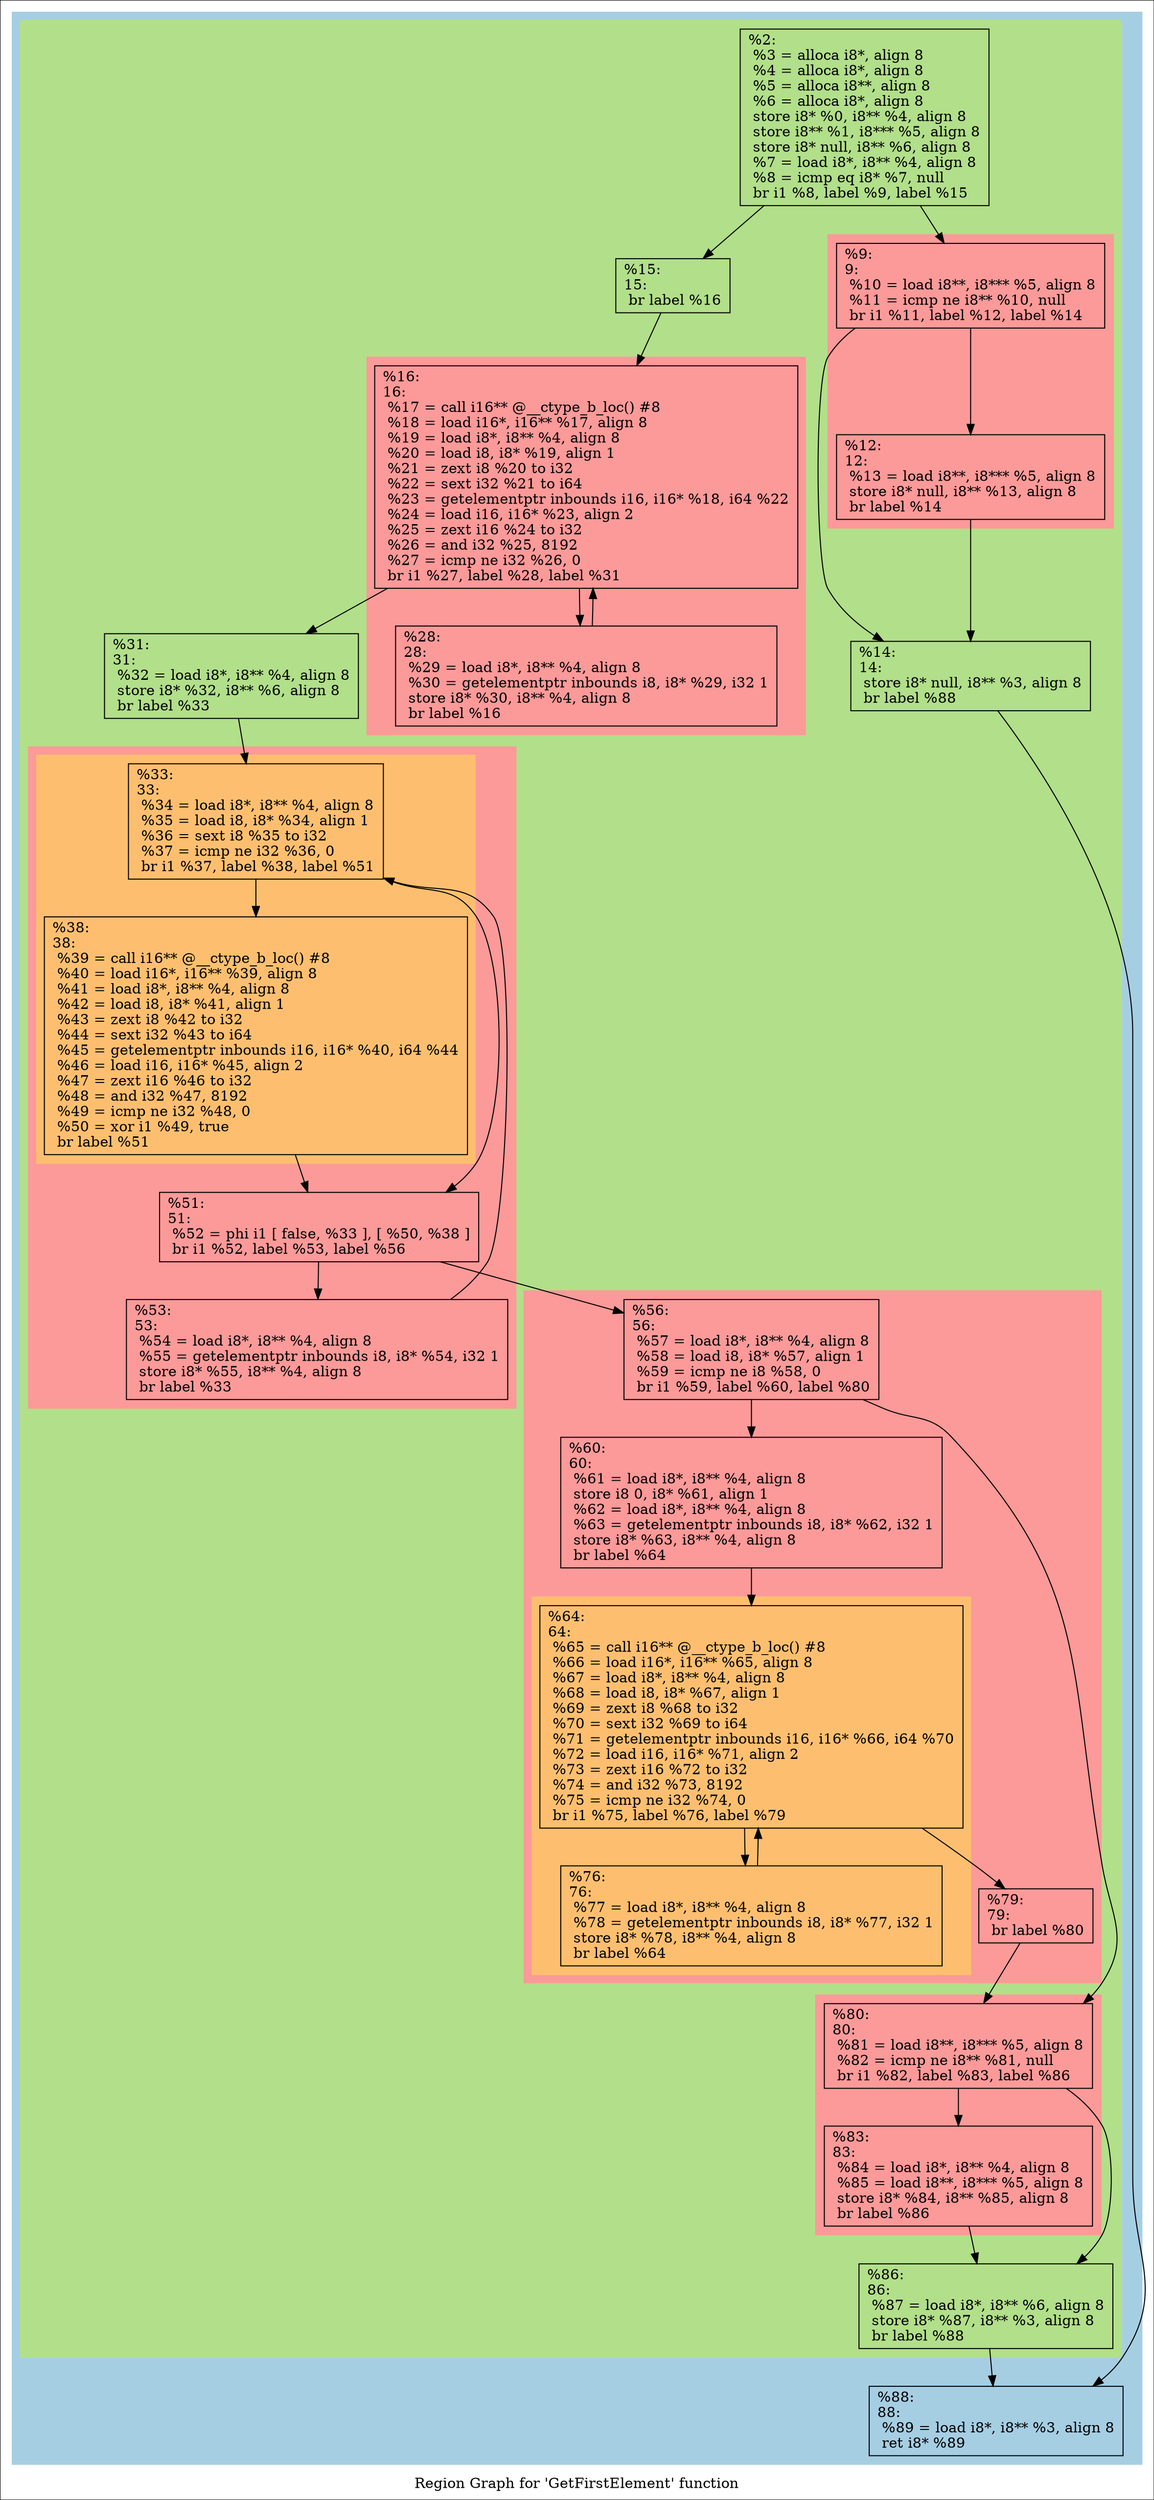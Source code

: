 digraph "Region Graph for 'GetFirstElement' function" {
	label="Region Graph for 'GetFirstElement' function";

	Node0xc67420 [shape=record,label="{%2:\l  %3 = alloca i8*, align 8\l  %4 = alloca i8*, align 8\l  %5 = alloca i8**, align 8\l  %6 = alloca i8*, align 8\l  store i8* %0, i8** %4, align 8\l  store i8** %1, i8*** %5, align 8\l  store i8* null, i8** %6, align 8\l  %7 = load i8*, i8** %4, align 8\l  %8 = icmp eq i8* %7, null\l  br i1 %8, label %9, label %15\l}"];
	Node0xc67420 -> Node0xc07430;
	Node0xc67420 -> Node0xbda010;
	Node0xc07430 [shape=record,label="{%9:\l9:                                                \l  %10 = load i8**, i8*** %5, align 8\l  %11 = icmp ne i8** %10, null\l  br i1 %11, label %12, label %14\l}"];
	Node0xc07430 -> Node0xbdcdb0;
	Node0xc07430 -> Node0xbf9810;
	Node0xbdcdb0 [shape=record,label="{%12:\l12:                                               \l  %13 = load i8**, i8*** %5, align 8\l  store i8* null, i8** %13, align 8\l  br label %14\l}"];
	Node0xbdcdb0 -> Node0xbf9810;
	Node0xbf9810 [shape=record,label="{%14:\l14:                                               \l  store i8* null, i8** %3, align 8\l  br label %88\l}"];
	Node0xbf9810 -> Node0xc09b60;
	Node0xc09b60 [shape=record,label="{%88:\l88:                                               \l  %89 = load i8*, i8** %3, align 8\l  ret i8* %89\l}"];
	Node0xbda010 [shape=record,label="{%15:\l15:                                               \l  br label %16\l}"];
	Node0xbda010 -> Node0xbfdb00;
	Node0xbfdb00 [shape=record,label="{%16:\l16:                                               \l  %17 = call i16** @__ctype_b_loc() #8\l  %18 = load i16*, i16** %17, align 8\l  %19 = load i8*, i8** %4, align 8\l  %20 = load i8, i8* %19, align 1\l  %21 = zext i8 %20 to i32\l  %22 = sext i32 %21 to i64\l  %23 = getelementptr inbounds i16, i16* %18, i64 %22\l  %24 = load i16, i16* %23, align 2\l  %25 = zext i16 %24 to i32\l  %26 = and i32 %25, 8192\l  %27 = icmp ne i32 %26, 0\l  br i1 %27, label %28, label %31\l}"];
	Node0xbfdb00 -> Node0xbd7400;
	Node0xbfdb00 -> Node0xc0af50;
	Node0xbd7400 [shape=record,label="{%28:\l28:                                               \l  %29 = load i8*, i8** %4, align 8\l  %30 = getelementptr inbounds i8, i8* %29, i32 1\l  store i8* %30, i8** %4, align 8\l  br label %16\l}"];
	Node0xbd7400 -> Node0xbfdb00[constraint=false];
	Node0xc0af50 [shape=record,label="{%31:\l31:                                               \l  %32 = load i8*, i8** %4, align 8\l  store i8* %32, i8** %6, align 8\l  br label %33\l}"];
	Node0xc0af50 -> Node0xc49f00;
	Node0xc49f00 [shape=record,label="{%33:\l33:                                               \l  %34 = load i8*, i8** %4, align 8\l  %35 = load i8, i8* %34, align 1\l  %36 = sext i8 %35 to i32\l  %37 = icmp ne i32 %36, 0\l  br i1 %37, label %38, label %51\l}"];
	Node0xc49f00 -> Node0xc3aa00;
	Node0xc49f00 -> Node0xc21960;
	Node0xc3aa00 [shape=record,label="{%38:\l38:                                               \l  %39 = call i16** @__ctype_b_loc() #8\l  %40 = load i16*, i16** %39, align 8\l  %41 = load i8*, i8** %4, align 8\l  %42 = load i8, i8* %41, align 1\l  %43 = zext i8 %42 to i32\l  %44 = sext i32 %43 to i64\l  %45 = getelementptr inbounds i16, i16* %40, i64 %44\l  %46 = load i16, i16* %45, align 2\l  %47 = zext i16 %46 to i32\l  %48 = and i32 %47, 8192\l  %49 = icmp ne i32 %48, 0\l  %50 = xor i1 %49, true\l  br label %51\l}"];
	Node0xc3aa00 -> Node0xc21960;
	Node0xc21960 [shape=record,label="{%51:\l51:                                               \l  %52 = phi i1 [ false, %33 ], [ %50, %38 ]\l  br i1 %52, label %53, label %56\l}"];
	Node0xc21960 -> Node0xbfd390;
	Node0xc21960 -> Node0xc29820;
	Node0xbfd390 [shape=record,label="{%53:\l53:                                               \l  %54 = load i8*, i8** %4, align 8\l  %55 = getelementptr inbounds i8, i8* %54, i32 1\l  store i8* %55, i8** %4, align 8\l  br label %33\l}"];
	Node0xbfd390 -> Node0xc49f00[constraint=false];
	Node0xc29820 [shape=record,label="{%56:\l56:                                               \l  %57 = load i8*, i8** %4, align 8\l  %58 = load i8, i8* %57, align 1\l  %59 = icmp ne i8 %58, 0\l  br i1 %59, label %60, label %80\l}"];
	Node0xc29820 -> Node0xc404d0;
	Node0xc29820 -> Node0xc66f20;
	Node0xc404d0 [shape=record,label="{%60:\l60:                                               \l  %61 = load i8*, i8** %4, align 8\l  store i8 0, i8* %61, align 1\l  %62 = load i8*, i8** %4, align 8\l  %63 = getelementptr inbounds i8, i8* %62, i32 1\l  store i8* %63, i8** %4, align 8\l  br label %64\l}"];
	Node0xc404d0 -> Node0xc4ac50;
	Node0xc4ac50 [shape=record,label="{%64:\l64:                                               \l  %65 = call i16** @__ctype_b_loc() #8\l  %66 = load i16*, i16** %65, align 8\l  %67 = load i8*, i8** %4, align 8\l  %68 = load i8, i8* %67, align 1\l  %69 = zext i8 %68 to i32\l  %70 = sext i32 %69 to i64\l  %71 = getelementptr inbounds i16, i16* %66, i64 %70\l  %72 = load i16, i16* %71, align 2\l  %73 = zext i16 %72 to i32\l  %74 = and i32 %73, 8192\l  %75 = icmp ne i32 %74, 0\l  br i1 %75, label %76, label %79\l}"];
	Node0xc4ac50 -> Node0xc2c0c0;
	Node0xc4ac50 -> Node0xc51260;
	Node0xc2c0c0 [shape=record,label="{%76:\l76:                                               \l  %77 = load i8*, i8** %4, align 8\l  %78 = getelementptr inbounds i8, i8* %77, i32 1\l  store i8* %78, i8** %4, align 8\l  br label %64\l}"];
	Node0xc2c0c0 -> Node0xc4ac50[constraint=false];
	Node0xc51260 [shape=record,label="{%79:\l79:                                               \l  br label %80\l}"];
	Node0xc51260 -> Node0xc66f20;
	Node0xc66f20 [shape=record,label="{%80:\l80:                                               \l  %81 = load i8**, i8*** %5, align 8\l  %82 = icmp ne i8** %81, null\l  br i1 %82, label %83, label %86\l}"];
	Node0xc66f20 -> Node0xc18670;
	Node0xc66f20 -> Node0xc62360;
	Node0xc18670 [shape=record,label="{%83:\l83:                                               \l  %84 = load i8*, i8** %4, align 8\l  %85 = load i8**, i8*** %5, align 8\l  store i8* %84, i8** %85, align 8\l  br label %86\l}"];
	Node0xc18670 -> Node0xc62360;
	Node0xc62360 [shape=record,label="{%86:\l86:                                               \l  %87 = load i8*, i8** %6, align 8\l  store i8* %87, i8** %3, align 8\l  br label %88\l}"];
	Node0xc62360 -> Node0xc09b60;
	colorscheme = "paired12"
        subgraph cluster_0xcb7d60 {
          label = "";
          style = filled;
          color = 1
          subgraph cluster_0xcbef20 {
            label = "";
            style = filled;
            color = 3
            subgraph cluster_0xcb7e60 {
              label = "";
              style = filled;
              color = 5
              Node0xc07430;
              Node0xbdcdb0;
            }
            subgraph cluster_0xcbaeb0 {
              label = "";
              style = filled;
              color = 5
              Node0xbfdb00;
              Node0xbd7400;
            }
            subgraph cluster_0xcb2830 {
              label = "";
              style = filled;
              color = 5
              subgraph cluster_0xcb2390 {
                label = "";
                style = filled;
                color = 7
                Node0xc49f00;
                Node0xc3aa00;
              }
              Node0xc21960;
              Node0xbfd390;
            }
            subgraph cluster_0xcb7f60 {
              label = "";
              style = filled;
              color = 5
              subgraph cluster_0xcb7de0 {
                label = "";
                style = filled;
                color = 7
                Node0xc4ac50;
                Node0xc2c0c0;
              }
              Node0xc29820;
              Node0xc404d0;
              Node0xc51260;
            }
            subgraph cluster_0xcb7ee0 {
              label = "";
              style = filled;
              color = 5
              Node0xc66f20;
              Node0xc18670;
            }
            Node0xc67420;
            Node0xbf9810;
            Node0xbda010;
            Node0xc0af50;
            Node0xc62360;
          }
          Node0xc09b60;
        }
}
